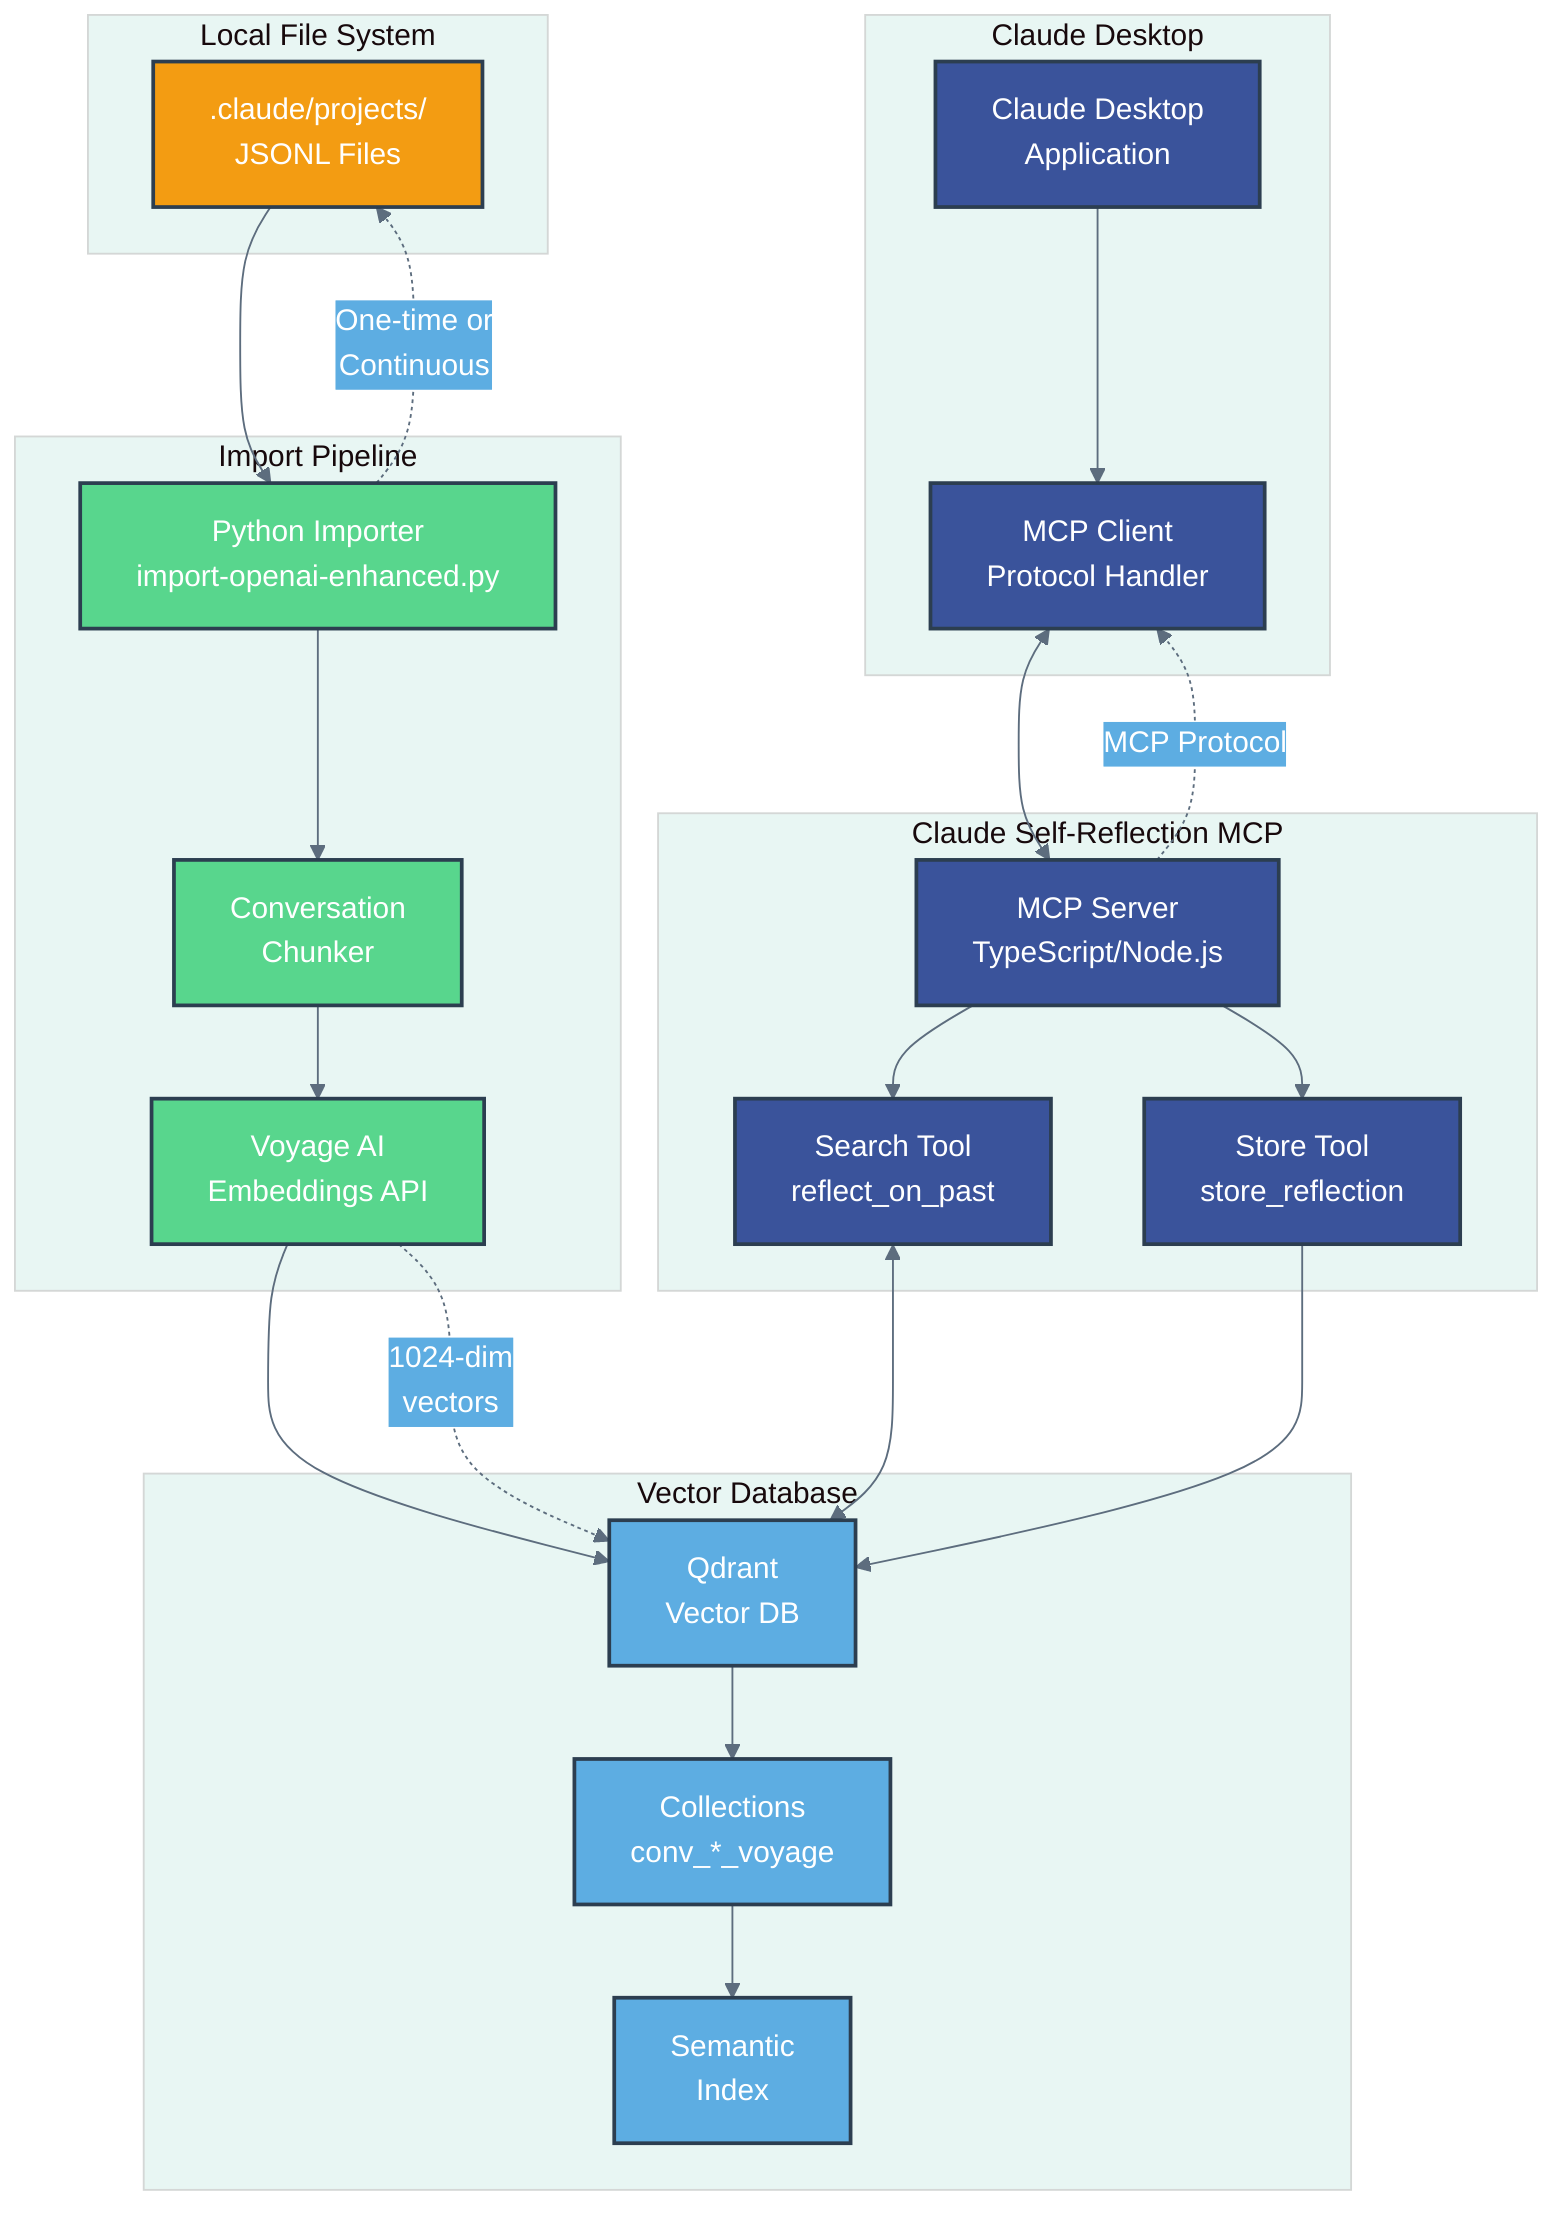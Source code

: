 %%{init: {'theme':'base', 'themeVariables': {'primaryColor':'#3A539B','primaryTextColor':'#fff','primaryBorderColor':'#2C3E50','lineColor':'#5D6D7E','secondaryColor':'#5DADE2','tertiaryColor':'#E8F6F3','noteTextColor':'#1A1A1A','noteBkgColor':'#FCF3CF','actorTextColor':'#1A1A1A'}}}%%

flowchart TB
    subgraph "Claude Desktop"
        A[Claude Desktop<br/>Application]
        B[MCP Client<br/>Protocol Handler]
    end
    
    subgraph "Local File System"
        C[.claude/projects/<br/>JSONL Files]
    end
    
    subgraph "Claude Self-Reflection MCP"
        D[MCP Server<br/>TypeScript/Node.js]
        E[Search Tool<br/>reflect_on_past]
        F[Store Tool<br/>store_reflection]
    end
    
    subgraph "Import Pipeline"
        G[Python Importer<br/>import-openai-enhanced.py]
        H[Voyage AI<br/>Embeddings API]
        I[Conversation<br/>Chunker]
    end
    
    subgraph "Vector Database"
        J[Qdrant<br/>Vector DB]
        K[Collections<br/>conv_*_voyage]
        L[Semantic<br/>Index]
    end
    
    %% Connections
    A --> B
    B <--> D
    D --> E
    D --> F
    
    C --> G
    G --> I
    I --> H
    H --> J
    
    E <--> J
    F --> J
    J --> K
    K --> L
    
    %% Styling
    classDef claudeStyle fill:#3A539B,stroke:#2C3E50,stroke-width:2px,color:#fff
    classDef vectorStyle fill:#5DADE2,stroke:#2C3E50,stroke-width:2px,color:#fff
    classDef importStyle fill:#58D68D,stroke:#2C3E50,stroke-width:2px,color:#fff
    classDef storageStyle fill:#F39C12,stroke:#2C3E50,stroke-width:2px,color:#fff
    
    class A,B,D,E,F claudeStyle
    class J,K,L vectorStyle
    class G,H,I importStyle
    class C storageStyle
    
    %% Notes
    D -.->|"MCP Protocol"| B
    G -.->|"One-time or<br/>Continuous"| C
    H -.->|"1024-dim<br/>vectors"| J